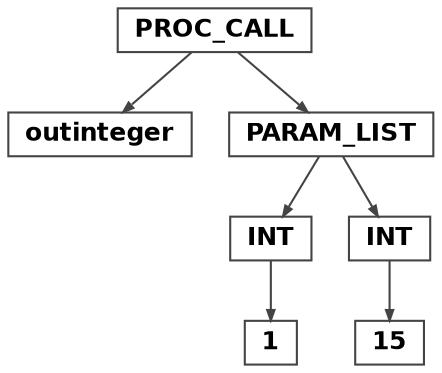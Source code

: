 digraph {

	ordering=out;
	ranksep=.4;
  margin=0;
	bgcolor="white"; node [shape=box, fixedsize=false, fontsize=12, fontname="Helvetica-bold", fontcolor="black"
		width=.25, height=.25, color="#444444", fillcolor="white", style="filled, solid"];
	edge [arrowsize=.5, color="#444444"]

  n2 [label="PROC_CALL"];
  n2 [label="PROC_CALL"];
  n3 [label="outinteger"];
  n4 [label="PARAM_LIST"];
  n4 [label="PARAM_LIST"];
  n5 [label="INT"];
  n5 [label="INT"];
  n6 [label="1"];
  n7 [label="INT"];
  n7 [label="INT"];
  n8 [label="15"];

  n2 -> n3 // "PROC_CALL" -> "outinteger"
  n2 -> n4 // "PROC_CALL" -> "PARAM_LIST"
  n4 -> n5 // "PARAM_LIST" -> "INT"
  n5 -> n6 // "INT" -> "1"
  n4 -> n7 // "PARAM_LIST" -> "INT"
  n7 -> n8 // "INT" -> "15"

}
